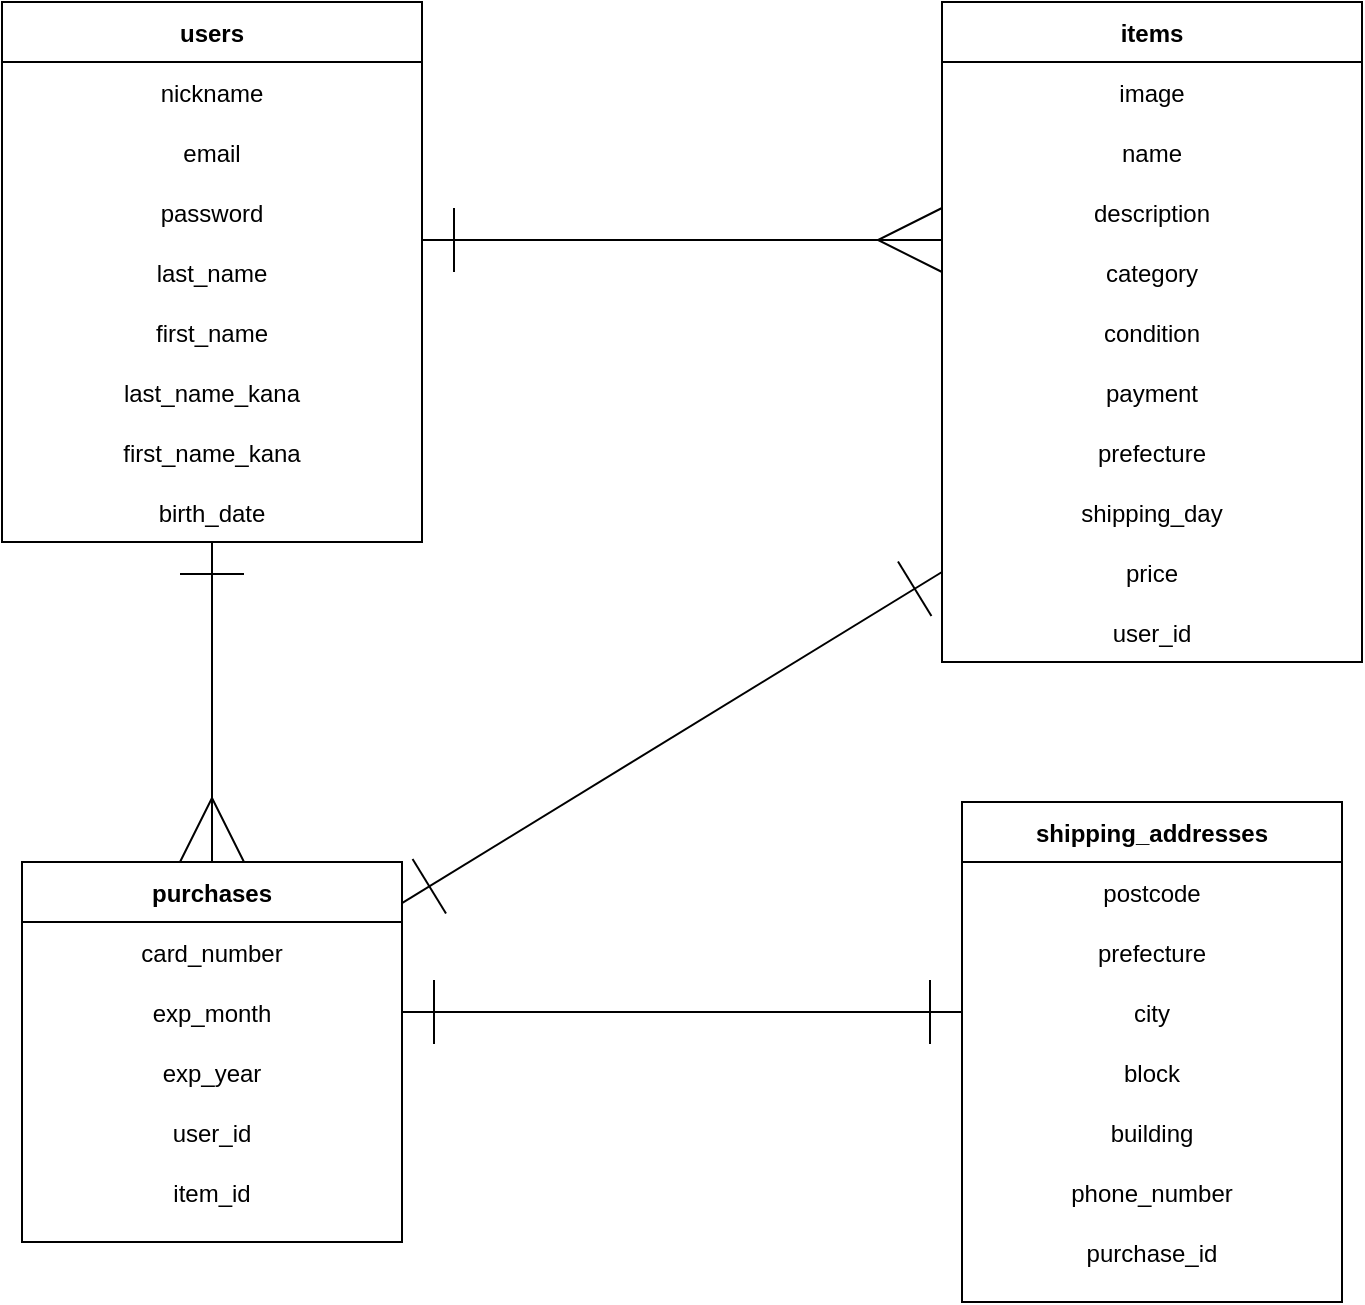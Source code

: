 <mxfile>
    <diagram id="hwOX5NhVIO0d6oMGA5it" name="ページ1">
        <mxGraphModel dx="1124" dy="648" grid="1" gridSize="10" guides="0" tooltips="1" connect="1" arrows="1" fold="1" page="1" pageScale="1" pageWidth="827" pageHeight="1169" math="0" shadow="0">
            <root>
                <mxCell id="0"/>
                <mxCell id="1" parent="0"/>
                <mxCell id="161" value="users" style="shape=table;startSize=30;container=1;collapsible=1;childLayout=tableLayout;fixedRows=1;rowLines=0;fontStyle=1;align=center;resizeLast=1;" vertex="1" parent="1">
                    <mxGeometry x="40" y="40" width="210" height="270" as="geometry"/>
                </mxCell>
                <mxCell id="165" value="" style="shape=partialRectangle;collapsible=0;dropTarget=0;pointerEvents=0;fillColor=none;top=0;left=0;bottom=0;right=0;points=[[0,0.5],[1,0.5]];portConstraint=eastwest;" vertex="1" parent="161">
                    <mxGeometry y="30" width="210" height="30" as="geometry"/>
                </mxCell>
                <mxCell id="196" value="nickname" style="shape=partialRectangle;connectable=0;fillColor=none;top=0;left=0;bottom=0;right=0;editable=1;overflow=hidden;" vertex="1" parent="165">
                    <mxGeometry width="210" height="30" as="geometry"/>
                </mxCell>
                <mxCell id="168" value="" style="shape=partialRectangle;collapsible=0;dropTarget=0;pointerEvents=0;fillColor=none;top=0;left=0;bottom=0;right=0;points=[[0,0.5],[1,0.5]];portConstraint=eastwest;" vertex="1" parent="161">
                    <mxGeometry y="60" width="210" height="30" as="geometry"/>
                </mxCell>
                <mxCell id="197" value="email" style="shape=partialRectangle;connectable=0;fillColor=none;top=0;left=0;bottom=0;right=0;editable=1;overflow=hidden;" vertex="1" parent="168">
                    <mxGeometry width="210" height="30" as="geometry"/>
                </mxCell>
                <mxCell id="181" style="shape=partialRectangle;collapsible=0;dropTarget=0;pointerEvents=0;fillColor=none;top=0;left=0;bottom=0;right=0;points=[[0,0.5],[1,0.5]];portConstraint=eastwest;" vertex="1" parent="161">
                    <mxGeometry y="90" width="210" height="30" as="geometry"/>
                </mxCell>
                <mxCell id="198" value="password" style="shape=partialRectangle;connectable=0;fillColor=none;top=0;left=0;bottom=0;right=0;editable=1;overflow=hidden;" vertex="1" parent="181">
                    <mxGeometry width="210" height="30" as="geometry"/>
                </mxCell>
                <mxCell id="184" style="shape=partialRectangle;collapsible=0;dropTarget=0;pointerEvents=0;fillColor=none;top=0;left=0;bottom=0;right=0;points=[[0,0.5],[1,0.5]];portConstraint=eastwest;" vertex="1" parent="161">
                    <mxGeometry y="120" width="210" height="30" as="geometry"/>
                </mxCell>
                <mxCell id="199" value="last_name" style="shape=partialRectangle;connectable=0;fillColor=none;top=0;left=0;bottom=0;right=0;editable=1;overflow=hidden;" vertex="1" parent="184">
                    <mxGeometry width="210" height="30" as="geometry"/>
                </mxCell>
                <mxCell id="187" style="shape=partialRectangle;collapsible=0;dropTarget=0;pointerEvents=0;fillColor=none;top=0;left=0;bottom=0;right=0;points=[[0,0.5],[1,0.5]];portConstraint=eastwest;" vertex="1" parent="161">
                    <mxGeometry y="150" width="210" height="30" as="geometry"/>
                </mxCell>
                <mxCell id="200" value="first_name" style="shape=partialRectangle;connectable=0;fillColor=none;top=0;left=0;bottom=0;right=0;editable=1;overflow=hidden;" vertex="1" parent="187">
                    <mxGeometry width="210" height="30" as="geometry"/>
                </mxCell>
                <mxCell id="190" style="shape=partialRectangle;collapsible=0;dropTarget=0;pointerEvents=0;fillColor=none;top=0;left=0;bottom=0;right=0;points=[[0,0.5],[1,0.5]];portConstraint=eastwest;" vertex="1" parent="161">
                    <mxGeometry y="180" width="210" height="30" as="geometry"/>
                </mxCell>
                <mxCell id="201" value="last_name_kana" style="shape=partialRectangle;connectable=0;fillColor=none;top=0;left=0;bottom=0;right=0;editable=1;overflow=hidden;" vertex="1" parent="190">
                    <mxGeometry width="210" height="30" as="geometry"/>
                </mxCell>
                <mxCell id="193" style="shape=partialRectangle;collapsible=0;dropTarget=0;pointerEvents=0;fillColor=none;top=0;left=0;bottom=0;right=0;points=[[0,0.5],[1,0.5]];portConstraint=eastwest;" vertex="1" parent="161">
                    <mxGeometry y="210" width="210" height="30" as="geometry"/>
                </mxCell>
                <mxCell id="202" value="first_name_kana" style="shape=partialRectangle;connectable=0;fillColor=none;top=0;left=0;bottom=0;right=0;editable=1;overflow=hidden;" vertex="1" parent="193">
                    <mxGeometry width="210" height="30" as="geometry"/>
                </mxCell>
                <mxCell id="216" style="shape=partialRectangle;collapsible=0;dropTarget=0;pointerEvents=0;fillColor=none;top=0;left=0;bottom=0;right=0;points=[[0,0.5],[1,0.5]];portConstraint=eastwest;" vertex="1" parent="161">
                    <mxGeometry y="240" width="210" height="30" as="geometry"/>
                </mxCell>
                <mxCell id="217" value="birth_date" style="shape=partialRectangle;connectable=0;fillColor=none;top=0;left=0;bottom=0;right=0;editable=1;overflow=hidden;" vertex="1" parent="216">
                    <mxGeometry width="210" height="30" as="geometry"/>
                </mxCell>
                <mxCell id="203" value="items" style="shape=table;startSize=30;container=1;collapsible=1;childLayout=tableLayout;fixedRows=1;rowLines=0;fontStyle=1;align=center;resizeLast=1;" vertex="1" parent="1">
                    <mxGeometry x="510" y="40" width="210" height="330" as="geometry"/>
                </mxCell>
                <mxCell id="207" value="" style="shape=partialRectangle;collapsible=0;dropTarget=0;pointerEvents=0;fillColor=none;top=0;left=0;bottom=0;right=0;points=[[0,0.5],[1,0.5]];portConstraint=eastwest;" vertex="1" parent="203">
                    <mxGeometry y="30" width="210" height="30" as="geometry"/>
                </mxCell>
                <mxCell id="208" value="image" style="shape=partialRectangle;connectable=0;fillColor=none;top=0;left=0;bottom=0;right=0;editable=1;overflow=hidden;" vertex="1" parent="207">
                    <mxGeometry width="210" height="30" as="geometry"/>
                </mxCell>
                <mxCell id="210" value="" style="shape=partialRectangle;collapsible=0;dropTarget=0;pointerEvents=0;fillColor=none;top=0;left=0;bottom=0;right=0;points=[[0,0.5],[1,0.5]];portConstraint=eastwest;" vertex="1" parent="203">
                    <mxGeometry y="60" width="210" height="30" as="geometry"/>
                </mxCell>
                <mxCell id="211" value="name" style="shape=partialRectangle;connectable=0;fillColor=none;top=0;left=0;bottom=0;right=0;editable=1;overflow=hidden;" vertex="1" parent="210">
                    <mxGeometry width="210" height="30" as="geometry"/>
                </mxCell>
                <mxCell id="213" value="" style="shape=partialRectangle;collapsible=0;dropTarget=0;pointerEvents=0;fillColor=none;top=0;left=0;bottom=0;right=0;points=[[0,0.5],[1,0.5]];portConstraint=eastwest;" vertex="1" parent="203">
                    <mxGeometry y="90" width="210" height="30" as="geometry"/>
                </mxCell>
                <mxCell id="214" value="description" style="shape=partialRectangle;connectable=0;fillColor=none;top=0;left=0;bottom=0;right=0;editable=1;overflow=hidden;" vertex="1" parent="213">
                    <mxGeometry width="210" height="30" as="geometry"/>
                </mxCell>
                <mxCell id="222" style="shape=partialRectangle;collapsible=0;dropTarget=0;pointerEvents=0;fillColor=none;top=0;left=0;bottom=0;right=0;points=[[0,0.5],[1,0.5]];portConstraint=eastwest;" vertex="1" parent="203">
                    <mxGeometry y="120" width="210" height="30" as="geometry"/>
                </mxCell>
                <mxCell id="223" value="category" style="shape=partialRectangle;connectable=0;fillColor=none;top=0;left=0;bottom=0;right=0;editable=1;overflow=hidden;" vertex="1" parent="222">
                    <mxGeometry width="210" height="30" as="geometry"/>
                </mxCell>
                <mxCell id="224" style="shape=partialRectangle;collapsible=0;dropTarget=0;pointerEvents=0;fillColor=none;top=0;left=0;bottom=0;right=0;points=[[0,0.5],[1,0.5]];portConstraint=eastwest;" vertex="1" parent="203">
                    <mxGeometry y="150" width="210" height="30" as="geometry"/>
                </mxCell>
                <mxCell id="225" value="condition" style="shape=partialRectangle;connectable=0;fillColor=none;top=0;left=0;bottom=0;right=0;editable=1;overflow=hidden;" vertex="1" parent="224">
                    <mxGeometry width="210" height="30" as="geometry"/>
                </mxCell>
                <mxCell id="226" style="shape=partialRectangle;collapsible=0;dropTarget=0;pointerEvents=0;fillColor=none;top=0;left=0;bottom=0;right=0;points=[[0,0.5],[1,0.5]];portConstraint=eastwest;" vertex="1" parent="203">
                    <mxGeometry y="180" width="210" height="30" as="geometry"/>
                </mxCell>
                <mxCell id="227" value="payment" style="shape=partialRectangle;connectable=0;fillColor=none;top=0;left=0;bottom=0;right=0;editable=1;overflow=hidden;" vertex="1" parent="226">
                    <mxGeometry width="210" height="30" as="geometry"/>
                </mxCell>
                <mxCell id="228" style="shape=partialRectangle;collapsible=0;dropTarget=0;pointerEvents=0;fillColor=none;top=0;left=0;bottom=0;right=0;points=[[0,0.5],[1,0.5]];portConstraint=eastwest;" vertex="1" parent="203">
                    <mxGeometry y="210" width="210" height="30" as="geometry"/>
                </mxCell>
                <mxCell id="229" value="prefecture" style="shape=partialRectangle;connectable=0;fillColor=none;top=0;left=0;bottom=0;right=0;editable=1;overflow=hidden;" vertex="1" parent="228">
                    <mxGeometry width="210" height="30" as="geometry"/>
                </mxCell>
                <mxCell id="230" style="shape=partialRectangle;collapsible=0;dropTarget=0;pointerEvents=0;fillColor=none;top=0;left=0;bottom=0;right=0;points=[[0,0.5],[1,0.5]];portConstraint=eastwest;" vertex="1" parent="203">
                    <mxGeometry y="240" width="210" height="30" as="geometry"/>
                </mxCell>
                <mxCell id="231" value="shipping_day" style="shape=partialRectangle;connectable=0;fillColor=none;top=0;left=0;bottom=0;right=0;editable=1;overflow=hidden;" vertex="1" parent="230">
                    <mxGeometry width="210" height="30" as="geometry"/>
                </mxCell>
                <mxCell id="232" style="shape=partialRectangle;collapsible=0;dropTarget=0;pointerEvents=0;fillColor=none;top=0;left=0;bottom=0;right=0;points=[[0,0.5],[1,0.5]];portConstraint=eastwest;" vertex="1" parent="203">
                    <mxGeometry y="270" width="210" height="30" as="geometry"/>
                </mxCell>
                <mxCell id="233" value="price" style="shape=partialRectangle;connectable=0;fillColor=none;top=0;left=0;bottom=0;right=0;editable=1;overflow=hidden;" vertex="1" parent="232">
                    <mxGeometry width="210" height="30" as="geometry"/>
                </mxCell>
                <mxCell id="312" style="shape=partialRectangle;collapsible=0;dropTarget=0;pointerEvents=0;fillColor=none;top=0;left=0;bottom=0;right=0;points=[[0,0.5],[1,0.5]];portConstraint=eastwest;" vertex="1" parent="203">
                    <mxGeometry y="300" width="210" height="30" as="geometry"/>
                </mxCell>
                <mxCell id="313" value="user_id" style="shape=partialRectangle;connectable=0;fillColor=none;top=0;left=0;bottom=0;right=0;editable=1;overflow=hidden;" vertex="1" parent="312">
                    <mxGeometry width="210" height="30" as="geometry"/>
                </mxCell>
                <mxCell id="234" value="purchases" style="shape=table;startSize=30;container=1;collapsible=1;childLayout=tableLayout;fixedRows=1;rowLines=0;fontStyle=1;align=center;resizeLast=1;" vertex="1" parent="1">
                    <mxGeometry x="50" y="470" width="190" height="190" as="geometry"/>
                </mxCell>
                <mxCell id="238" value="" style="shape=partialRectangle;collapsible=0;dropTarget=0;pointerEvents=0;fillColor=none;top=0;left=0;bottom=0;right=0;points=[[0,0.5],[1,0.5]];portConstraint=eastwest;" vertex="1" parent="234">
                    <mxGeometry y="30" width="190" height="30" as="geometry"/>
                </mxCell>
                <mxCell id="239" value="card_number" style="shape=partialRectangle;connectable=0;fillColor=none;top=0;left=0;bottom=0;right=0;editable=1;overflow=hidden;" vertex="1" parent="238">
                    <mxGeometry width="190" height="30" as="geometry"/>
                </mxCell>
                <mxCell id="241" value="" style="shape=partialRectangle;collapsible=0;dropTarget=0;pointerEvents=0;fillColor=none;top=0;left=0;bottom=0;right=0;points=[[0,0.5],[1,0.5]];portConstraint=eastwest;" vertex="1" parent="234">
                    <mxGeometry y="60" width="190" height="30" as="geometry"/>
                </mxCell>
                <mxCell id="242" value="exp_month" style="shape=partialRectangle;connectable=0;fillColor=none;top=0;left=0;bottom=0;right=0;editable=1;overflow=hidden;" vertex="1" parent="241">
                    <mxGeometry width="190" height="30" as="geometry"/>
                </mxCell>
                <mxCell id="244" value="" style="shape=partialRectangle;collapsible=0;dropTarget=0;pointerEvents=0;fillColor=none;top=0;left=0;bottom=0;right=0;points=[[0,0.5],[1,0.5]];portConstraint=eastwest;" vertex="1" parent="234">
                    <mxGeometry y="90" width="190" height="30" as="geometry"/>
                </mxCell>
                <mxCell id="245" value="exp_year" style="shape=partialRectangle;connectable=0;fillColor=none;top=0;left=0;bottom=0;right=0;editable=1;overflow=hidden;" vertex="1" parent="244">
                    <mxGeometry width="190" height="30" as="geometry"/>
                </mxCell>
                <mxCell id="314" style="shape=partialRectangle;collapsible=0;dropTarget=0;pointerEvents=0;fillColor=none;top=0;left=0;bottom=0;right=0;points=[[0,0.5],[1,0.5]];portConstraint=eastwest;" vertex="1" parent="234">
                    <mxGeometry y="120" width="190" height="30" as="geometry"/>
                </mxCell>
                <mxCell id="315" value="user_id" style="shape=partialRectangle;connectable=0;fillColor=none;top=0;left=0;bottom=0;right=0;editable=1;overflow=hidden;" vertex="1" parent="314">
                    <mxGeometry width="190" height="30" as="geometry"/>
                </mxCell>
                <mxCell id="316" style="shape=partialRectangle;collapsible=0;dropTarget=0;pointerEvents=0;fillColor=none;top=0;left=0;bottom=0;right=0;points=[[0,0.5],[1,0.5]];portConstraint=eastwest;" vertex="1" parent="234">
                    <mxGeometry y="150" width="190" height="30" as="geometry"/>
                </mxCell>
                <mxCell id="317" value="item_id" style="shape=partialRectangle;connectable=0;fillColor=none;top=0;left=0;bottom=0;right=0;editable=1;overflow=hidden;" vertex="1" parent="316">
                    <mxGeometry width="190" height="30" as="geometry"/>
                </mxCell>
                <mxCell id="276" value="shipping_addresses" style="shape=table;startSize=30;container=1;collapsible=1;childLayout=tableLayout;fixedRows=1;rowLines=0;fontStyle=1;align=center;resizeLast=1;" vertex="1" parent="1">
                    <mxGeometry x="520" y="440" width="190" height="250" as="geometry"/>
                </mxCell>
                <mxCell id="280" value="" style="shape=partialRectangle;collapsible=0;dropTarget=0;pointerEvents=0;fillColor=none;top=0;left=0;bottom=0;right=0;points=[[0,0.5],[1,0.5]];portConstraint=eastwest;" vertex="1" parent="276">
                    <mxGeometry y="30" width="190" height="30" as="geometry"/>
                </mxCell>
                <mxCell id="281" value="postcode" style="shape=partialRectangle;connectable=0;fillColor=none;top=0;left=0;bottom=0;right=0;editable=1;overflow=hidden;" vertex="1" parent="280">
                    <mxGeometry width="190" height="30" as="geometry"/>
                </mxCell>
                <mxCell id="283" value="" style="shape=partialRectangle;collapsible=0;dropTarget=0;pointerEvents=0;fillColor=none;top=0;left=0;bottom=0;right=0;points=[[0,0.5],[1,0.5]];portConstraint=eastwest;" vertex="1" parent="276">
                    <mxGeometry y="60" width="190" height="30" as="geometry"/>
                </mxCell>
                <mxCell id="284" value="prefecture" style="shape=partialRectangle;connectable=0;fillColor=none;top=0;left=0;bottom=0;right=0;editable=1;overflow=hidden;" vertex="1" parent="283">
                    <mxGeometry width="190" height="30" as="geometry"/>
                </mxCell>
                <mxCell id="293" style="shape=partialRectangle;collapsible=0;dropTarget=0;pointerEvents=0;fillColor=none;top=0;left=0;bottom=0;right=0;points=[[0,0.5],[1,0.5]];portConstraint=eastwest;" vertex="1" parent="276">
                    <mxGeometry y="90" width="190" height="30" as="geometry"/>
                </mxCell>
                <mxCell id="294" value="city" style="shape=partialRectangle;connectable=0;fillColor=none;top=0;left=0;bottom=0;right=0;editable=1;overflow=hidden;" vertex="1" parent="293">
                    <mxGeometry width="190" height="30" as="geometry"/>
                </mxCell>
                <mxCell id="295" style="shape=partialRectangle;collapsible=0;dropTarget=0;pointerEvents=0;fillColor=none;top=0;left=0;bottom=0;right=0;points=[[0,0.5],[1,0.5]];portConstraint=eastwest;" vertex="1" parent="276">
                    <mxGeometry y="120" width="190" height="30" as="geometry"/>
                </mxCell>
                <mxCell id="296" value="block" style="shape=partialRectangle;connectable=0;fillColor=none;top=0;left=0;bottom=0;right=0;editable=1;overflow=hidden;" vertex="1" parent="295">
                    <mxGeometry width="190" height="30" as="geometry"/>
                </mxCell>
                <mxCell id="297" style="shape=partialRectangle;collapsible=0;dropTarget=0;pointerEvents=0;fillColor=none;top=0;left=0;bottom=0;right=0;points=[[0,0.5],[1,0.5]];portConstraint=eastwest;" vertex="1" parent="276">
                    <mxGeometry y="150" width="190" height="30" as="geometry"/>
                </mxCell>
                <mxCell id="298" value="building" style="shape=partialRectangle;connectable=0;fillColor=none;top=0;left=0;bottom=0;right=0;editable=1;overflow=hidden;" vertex="1" parent="297">
                    <mxGeometry width="190" height="30" as="geometry"/>
                </mxCell>
                <mxCell id="301" style="shape=partialRectangle;collapsible=0;dropTarget=0;pointerEvents=0;fillColor=none;top=0;left=0;bottom=0;right=0;points=[[0,0.5],[1,0.5]];portConstraint=eastwest;" vertex="1" parent="276">
                    <mxGeometry y="180" width="190" height="30" as="geometry"/>
                </mxCell>
                <mxCell id="302" value="phone_number" style="shape=partialRectangle;connectable=0;fillColor=none;top=0;left=0;bottom=0;right=0;editable=1;overflow=hidden;" vertex="1" parent="301">
                    <mxGeometry width="190" height="30" as="geometry"/>
                </mxCell>
                <mxCell id="318" style="shape=partialRectangle;collapsible=0;dropTarget=0;pointerEvents=0;fillColor=none;top=0;left=0;bottom=0;right=0;points=[[0,0.5],[1,0.5]];portConstraint=eastwest;" vertex="1" parent="276">
                    <mxGeometry y="210" width="190" height="30" as="geometry"/>
                </mxCell>
                <mxCell id="319" value="purchase_id" style="shape=partialRectangle;connectable=0;fillColor=none;top=0;left=0;bottom=0;right=0;editable=1;overflow=hidden;" vertex="1" parent="318">
                    <mxGeometry width="190" height="30" as="geometry"/>
                </mxCell>
                <mxCell id="307" value="" style="endArrow=ERmany;html=1;rounded=0;startArrow=ERone;startFill=0;startSize=30;endSize=30;endFill=0;" edge="1" parent="1">
                    <mxGeometry relative="1" as="geometry">
                        <mxPoint x="250" y="159" as="sourcePoint"/>
                        <mxPoint x="510" y="159" as="targetPoint"/>
                        <Array as="points">
                            <mxPoint x="430" y="159"/>
                        </Array>
                    </mxGeometry>
                </mxCell>
                <mxCell id="309" value="" style="endArrow=ERone;html=1;rounded=0;exitX=0.5;exitY=0;exitDx=0;exitDy=0;startArrow=ERmany;startFill=0;endFill=0;endSize=30;startSize=30;" edge="1" parent="1" source="234">
                    <mxGeometry relative="1" as="geometry">
                        <mxPoint x="290" y="370" as="sourcePoint"/>
                        <mxPoint x="145" y="310" as="targetPoint"/>
                    </mxGeometry>
                </mxCell>
                <mxCell id="310" value="" style="endArrow=ERone;html=1;rounded=0;entryX=0;entryY=0.5;entryDx=0;entryDy=0;exitX=1;exitY=0.5;exitDx=0;exitDy=0;startArrow=ERone;startFill=0;endFill=0;endSize=30;startSize=30;" edge="1" parent="1" source="241" target="293">
                    <mxGeometry relative="1" as="geometry">
                        <mxPoint x="290" y="370" as="sourcePoint"/>
                        <mxPoint x="450" y="370" as="targetPoint"/>
                    </mxGeometry>
                </mxCell>
                <mxCell id="311" value="" style="endArrow=ERone;html=1;rounded=0;entryX=0;entryY=0.5;entryDx=0;entryDy=0;exitX=1;exitY=0.108;exitDx=0;exitDy=0;exitPerimeter=0;startArrow=ERone;startFill=0;endFill=0;endSize=30;startSize=30;" edge="1" parent="1" source="234" target="232">
                    <mxGeometry relative="1" as="geometry">
                        <mxPoint x="290" y="370" as="sourcePoint"/>
                        <mxPoint x="450" y="370" as="targetPoint"/>
                    </mxGeometry>
                </mxCell>
            </root>
        </mxGraphModel>
    </diagram>
</mxfile>